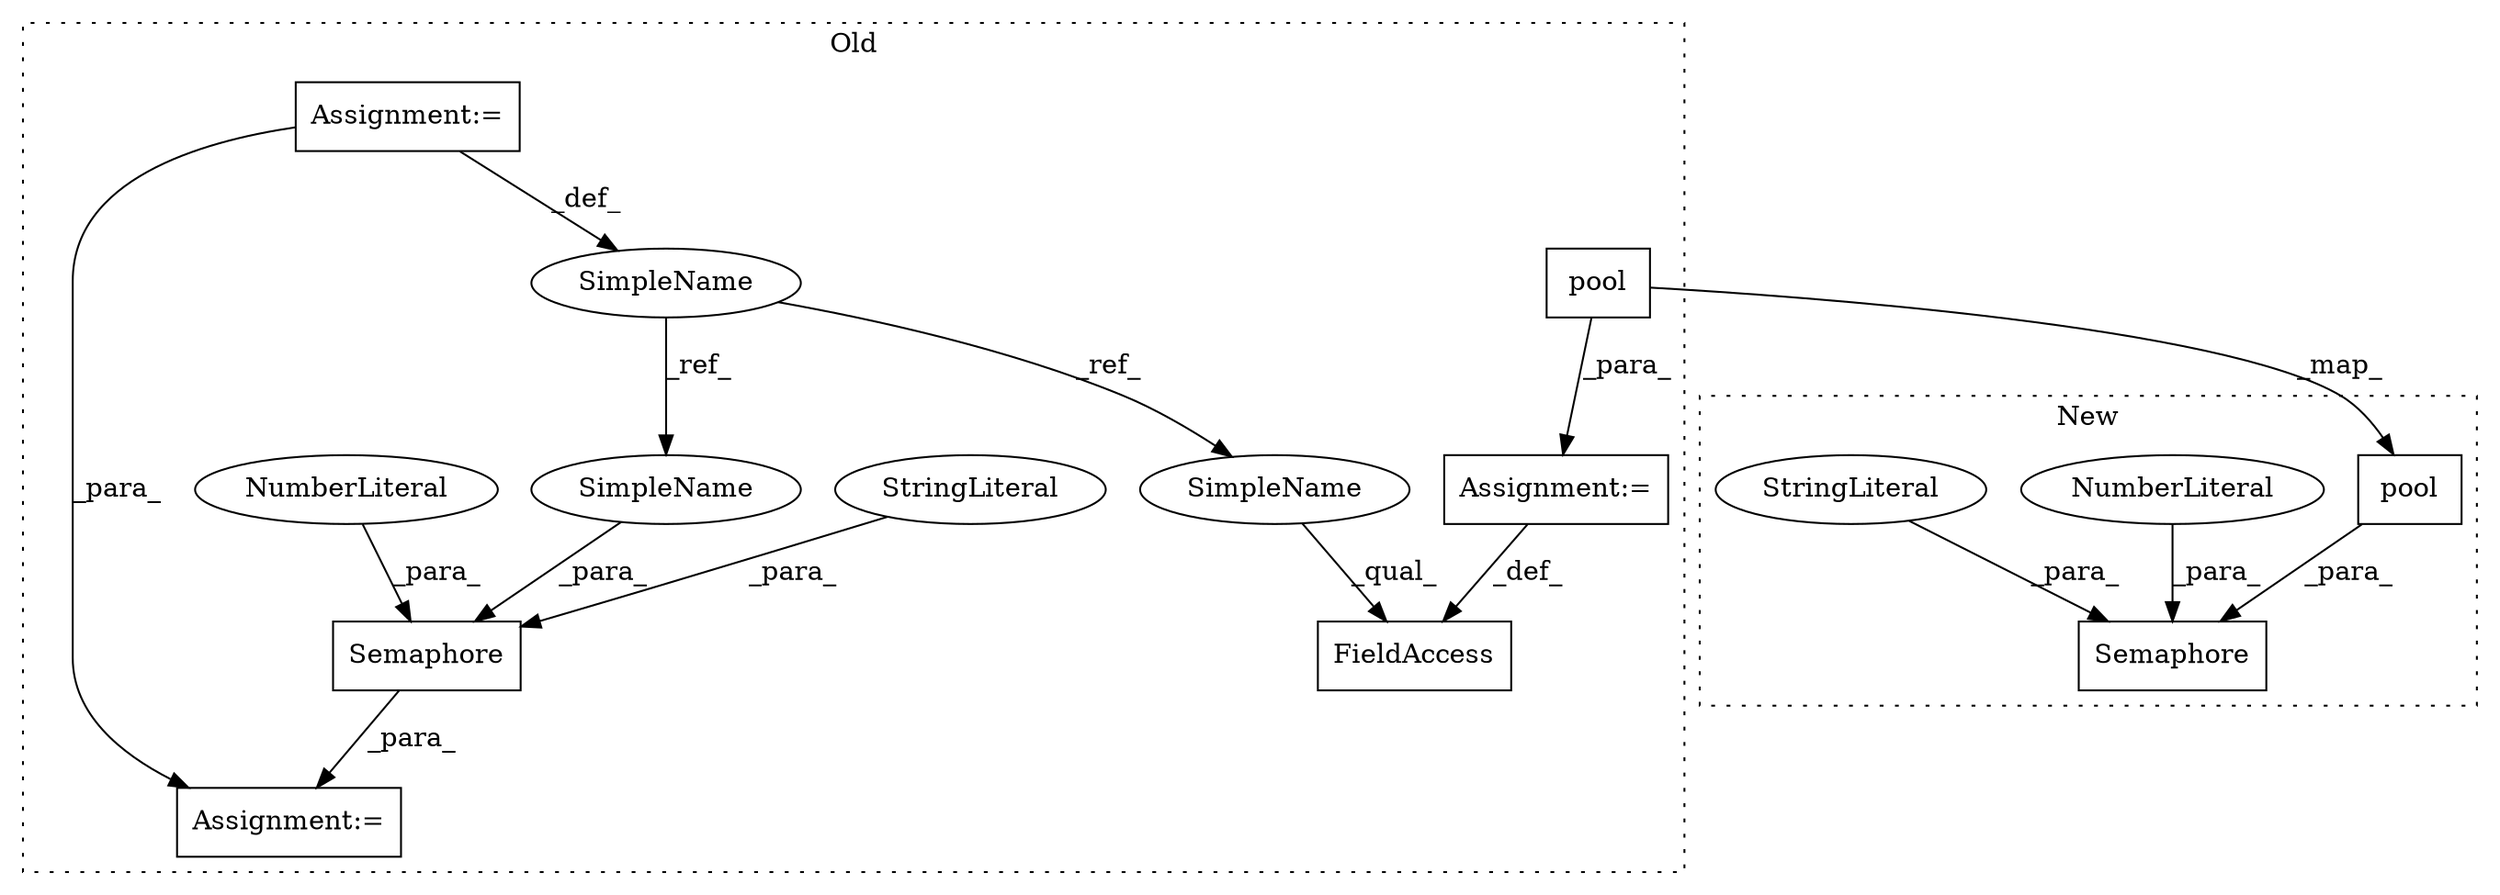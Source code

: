 digraph G {
subgraph cluster0 {
1 [label="pool" a="32" s="14770,14784" l="5,1" shape="box"];
3 [label="Assignment:=" a="7" s="14804" l="1" shape="box"];
4 [label="FieldAccess" a="22" s="14793" l="11" shape="box"];
7 [label="SimpleName" a="42" s="14544" l="1" shape="ellipse"];
8 [label="Semaphore" a="32" s="14826,14867" l="10,1" shape="box"];
9 [label="NumberLiteral" a="34" s="14836" l="1" shape="ellipse"];
11 [label="Assignment:=" a="7" s="14825" l="1" shape="box"];
12 [label="StringLiteral" a="45" s="14838" l="27" shape="ellipse"];
13 [label="Assignment:=" a="7" s="14544" l="1" shape="box"];
14 [label="SimpleName" a="42" s="14866" l="1" shape="ellipse"];
15 [label="SimpleName" a="42" s="14793" l="1" shape="ellipse"];
label = "Old";
style="dotted";
}
subgraph cluster1 {
2 [label="pool" a="32" s="14572,14586" l="5,1" shape="box"];
5 [label="Semaphore" a="32" s="14532,14587" l="10,1" shape="box"];
6 [label="NumberLiteral" a="34" s="14542" l="1" shape="ellipse"];
10 [label="StringLiteral" a="45" s="14544" l="27" shape="ellipse"];
label = "New";
style="dotted";
}
1 -> 3 [label="_para_"];
1 -> 2 [label="_map_"];
2 -> 5 [label="_para_"];
3 -> 4 [label="_def_"];
6 -> 5 [label="_para_"];
7 -> 14 [label="_ref_"];
7 -> 15 [label="_ref_"];
8 -> 11 [label="_para_"];
9 -> 8 [label="_para_"];
10 -> 5 [label="_para_"];
12 -> 8 [label="_para_"];
13 -> 7 [label="_def_"];
13 -> 11 [label="_para_"];
14 -> 8 [label="_para_"];
15 -> 4 [label="_qual_"];
}